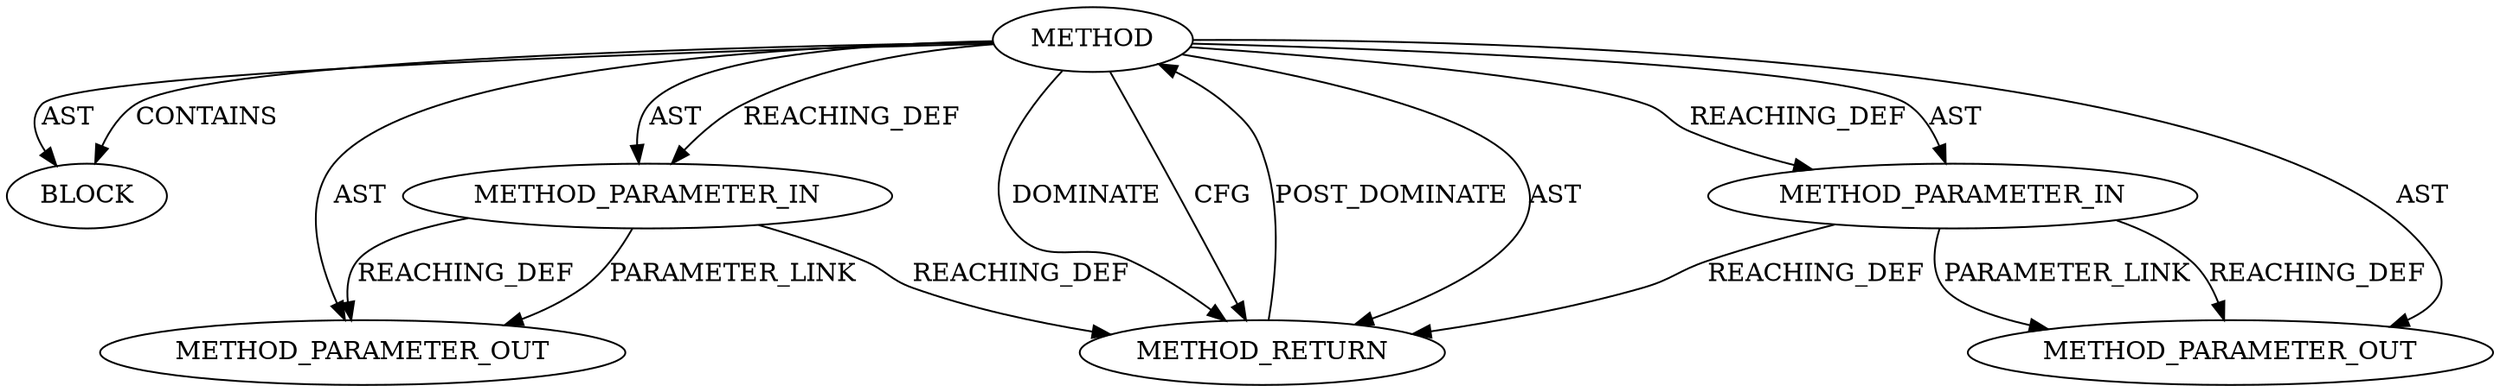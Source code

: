 digraph {
  2521 [label=BLOCK ORDER=1 ARGUMENT_INDEX=1 CODE="<empty>" TYPE_FULL_NAME="ANY"]
  2519 [label=METHOD_PARAMETER_IN ORDER=1 CODE="p1" IS_VARIADIC=false TYPE_FULL_NAME="ANY" EVALUATION_STRATEGY="BY_VALUE" INDEX=1 NAME="p1"]
  2925 [label=METHOD_PARAMETER_OUT ORDER=2 CODE="p2" IS_VARIADIC=false TYPE_FULL_NAME="ANY" EVALUATION_STRATEGY="BY_VALUE" INDEX=2 NAME="p2"]
  2522 [label=METHOD_RETURN ORDER=2 CODE="RET" TYPE_FULL_NAME="ANY" EVALUATION_STRATEGY="BY_VALUE"]
  2520 [label=METHOD_PARAMETER_IN ORDER=2 CODE="p2" IS_VARIADIC=false TYPE_FULL_NAME="ANY" EVALUATION_STRATEGY="BY_VALUE" INDEX=2 NAME="p2"]
  2518 [label=METHOD AST_PARENT_TYPE="NAMESPACE_BLOCK" AST_PARENT_FULL_NAME="<global>" ORDER=0 CODE="<empty>" FULL_NAME="skb_push" IS_EXTERNAL=true FILENAME="<empty>" SIGNATURE="" NAME="skb_push"]
  2924 [label=METHOD_PARAMETER_OUT ORDER=1 CODE="p1" IS_VARIADIC=false TYPE_FULL_NAME="ANY" EVALUATION_STRATEGY="BY_VALUE" INDEX=1 NAME="p1"]
  2519 -> 2522 [label=REACHING_DEF VARIABLE="p1"]
  2518 -> 2521 [label=AST ]
  2518 -> 2520 [label=REACHING_DEF VARIABLE=""]
  2522 -> 2518 [label=POST_DOMINATE ]
  2518 -> 2924 [label=AST ]
  2519 -> 2924 [label=PARAMETER_LINK ]
  2519 -> 2924 [label=REACHING_DEF VARIABLE="p1"]
  2518 -> 2519 [label=AST ]
  2518 -> 2522 [label=AST ]
  2518 -> 2521 [label=CONTAINS ]
  2518 -> 2522 [label=DOMINATE ]
  2520 -> 2925 [label=PARAMETER_LINK ]
  2518 -> 2522 [label=CFG ]
  2520 -> 2925 [label=REACHING_DEF VARIABLE="p2"]
  2518 -> 2520 [label=AST ]
  2518 -> 2925 [label=AST ]
  2520 -> 2522 [label=REACHING_DEF VARIABLE="p2"]
  2518 -> 2519 [label=REACHING_DEF VARIABLE=""]
}
